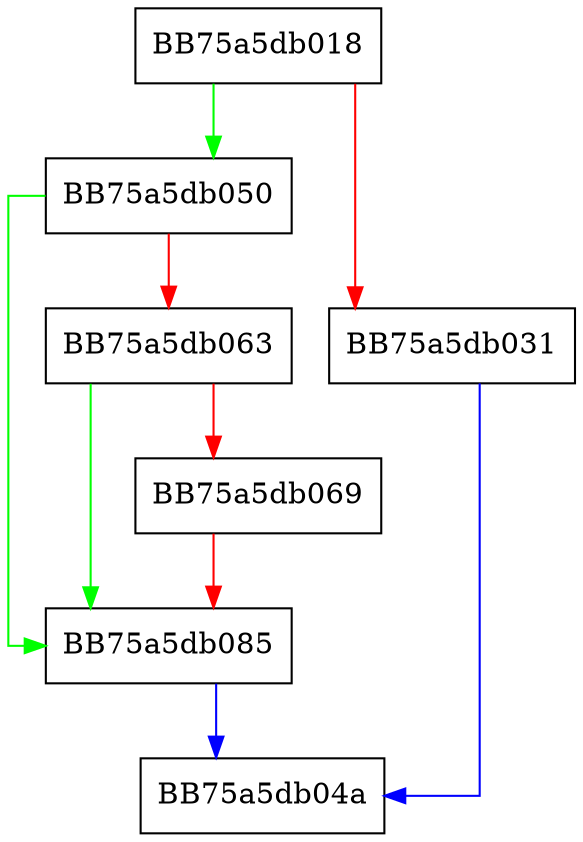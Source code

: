 digraph __dnepush64 {
  node [shape="box"];
  graph [splines=ortho];
  BB75a5db018 -> BB75a5db050 [color="green"];
  BB75a5db018 -> BB75a5db031 [color="red"];
  BB75a5db031 -> BB75a5db04a [color="blue"];
  BB75a5db050 -> BB75a5db085 [color="green"];
  BB75a5db050 -> BB75a5db063 [color="red"];
  BB75a5db063 -> BB75a5db085 [color="green"];
  BB75a5db063 -> BB75a5db069 [color="red"];
  BB75a5db069 -> BB75a5db085 [color="red"];
  BB75a5db085 -> BB75a5db04a [color="blue"];
}